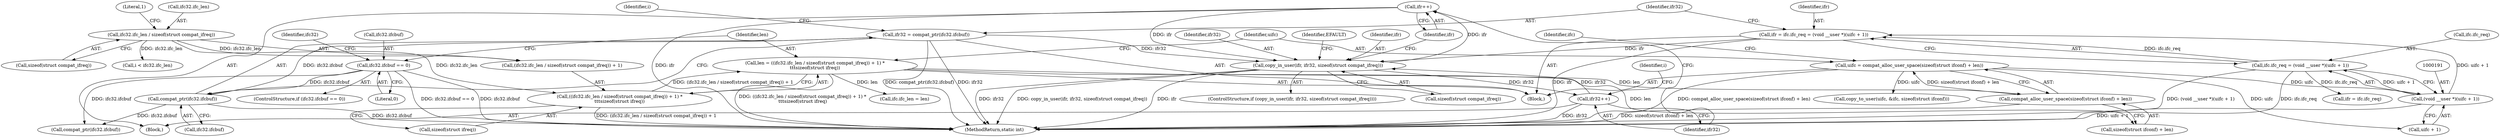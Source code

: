 digraph "0_linux_43da5f2e0d0c69ded3d51907d9552310a6b545e8@pointer" {
"1000224" [label="(Call,ifr++)"];
"1000216" [label="(Call,copy_in_user(ifr, ifr32, sizeof(struct compat_ifreq)))"];
"1000224" [label="(Call,ifr++)"];
"1000184" [label="(Call,ifr = ifc.ifc_req = (void __user *)(uifc + 1))"];
"1000186" [label="(Call,ifc.ifc_req = (void __user *)(uifc + 1))"];
"1000190" [label="(Call,(void __user *)(uifc + 1))"];
"1000172" [label="(Call,uifc = compat_alloc_user_space(sizeof(struct ifconf) + len))"];
"1000174" [label="(Call,compat_alloc_user_space(sizeof(struct ifconf) + len))"];
"1000159" [label="(Call,len = ((ifc32.ifc_len / sizeof(struct compat_ifreq)) + 1) *\n\t\t\tsizeof(struct ifreq))"];
"1000161" [label="(Call,((ifc32.ifc_len / sizeof(struct compat_ifreq)) + 1) *\n\t\t\tsizeof(struct ifreq))"];
"1000163" [label="(Call,ifc32.ifc_len / sizeof(struct compat_ifreq))"];
"1000226" [label="(Call,ifr32++)"];
"1000195" [label="(Call,ifr32 = compat_ptr(ifc32.ifcbuf))"];
"1000197" [label="(Call,compat_ptr(ifc32.ifcbuf))"];
"1000130" [label="(Call,ifc32.ifcbuf == 0)"];
"1000203" [label="(Identifier,i)"];
"1000169" [label="(Literal,1)"];
"1000174" [label="(Call,compat_alloc_user_space(sizeof(struct ifconf) + len))"];
"1000186" [label="(Call,ifc.ifc_req = (void __user *)(uifc + 1))"];
"1000197" [label="(Call,compat_ptr(ifc32.ifcbuf))"];
"1000218" [label="(Identifier,ifr32)"];
"1000173" [label="(Identifier,uifc)"];
"1000167" [label="(Call,sizeof(struct compat_ifreq))"];
"1000205" [label="(Call,i < ifc32.ifc_len)"];
"1000190" [label="(Call,(void __user *)(uifc + 1))"];
"1000258" [label="(Call,ifr = ifc.ifc_req)"];
"1000223" [label="(Identifier,EFAULT)"];
"1000216" [label="(Call,copy_in_user(ifr, ifr32, sizeof(struct compat_ifreq)))"];
"1000219" [label="(Call,sizeof(struct compat_ifreq))"];
"1000130" [label="(Call,ifc32.ifcbuf == 0)"];
"1000134" [label="(Literal,0)"];
"1000157" [label="(Block,)"];
"1000161" [label="(Call,((ifc32.ifc_len / sizeof(struct compat_ifreq)) + 1) *\n\t\t\tsizeof(struct ifreq))"];
"1000225" [label="(Identifier,ifr)"];
"1000359" [label="(MethodReturn,static int)"];
"1000192" [label="(Call,uifc + 1)"];
"1000175" [label="(Call,sizeof(struct ifconf) + len)"];
"1000159" [label="(Call,len = ((ifc32.ifc_len / sizeof(struct compat_ifreq)) + 1) *\n\t\t\tsizeof(struct ifreq))"];
"1000164" [label="(Call,ifc32.ifc_len)"];
"1000162" [label="(Call,(ifc32.ifc_len / sizeof(struct compat_ifreq)) + 1)"];
"1000138" [label="(Identifier,ifc32)"];
"1000185" [label="(Identifier,ifr)"];
"1000172" [label="(Call,uifc = compat_alloc_user_space(sizeof(struct ifconf) + len))"];
"1000131" [label="(Call,ifc32.ifcbuf)"];
"1000215" [label="(ControlStructure,if (copy_in_user(ifr, ifr32, sizeof(struct compat_ifreq))))"];
"1000229" [label="(Call,copy_to_user(uifc, &ifc, sizeof(struct ifconf)))"];
"1000198" [label="(Call,ifc32.ifcbuf)"];
"1000184" [label="(Call,ifr = ifc.ifc_req = (void __user *)(uifc + 1))"];
"1000160" [label="(Identifier,len)"];
"1000129" [label="(ControlStructure,if (ifc32.ifcbuf == 0))"];
"1000265" [label="(Call,compat_ptr(ifc32.ifcbuf))"];
"1000179" [label="(Call,ifc.ifc_len = len)"];
"1000227" [label="(Identifier,ifr32)"];
"1000226" [label="(Call,ifr32++)"];
"1000163" [label="(Call,ifc32.ifc_len / sizeof(struct compat_ifreq))"];
"1000170" [label="(Call,sizeof(struct ifreq))"];
"1000195" [label="(Call,ifr32 = compat_ptr(ifc32.ifcbuf))"];
"1000224" [label="(Call,ifr++)"];
"1000217" [label="(Identifier,ifr)"];
"1000211" [label="(Identifier,i)"];
"1000181" [label="(Identifier,ifc)"];
"1000214" [label="(Block,)"];
"1000187" [label="(Call,ifc.ifc_req)"];
"1000196" [label="(Identifier,ifr32)"];
"1000224" -> "1000214"  [label="AST: "];
"1000224" -> "1000225"  [label="CFG: "];
"1000225" -> "1000224"  [label="AST: "];
"1000227" -> "1000224"  [label="CFG: "];
"1000224" -> "1000359"  [label="DDG: ifr"];
"1000224" -> "1000216"  [label="DDG: ifr"];
"1000216" -> "1000224"  [label="DDG: ifr"];
"1000216" -> "1000215"  [label="AST: "];
"1000216" -> "1000219"  [label="CFG: "];
"1000217" -> "1000216"  [label="AST: "];
"1000218" -> "1000216"  [label="AST: "];
"1000219" -> "1000216"  [label="AST: "];
"1000223" -> "1000216"  [label="CFG: "];
"1000225" -> "1000216"  [label="CFG: "];
"1000216" -> "1000359"  [label="DDG: copy_in_user(ifr, ifr32, sizeof(struct compat_ifreq))"];
"1000216" -> "1000359"  [label="DDG: ifr"];
"1000216" -> "1000359"  [label="DDG: ifr32"];
"1000184" -> "1000216"  [label="DDG: ifr"];
"1000226" -> "1000216"  [label="DDG: ifr32"];
"1000195" -> "1000216"  [label="DDG: ifr32"];
"1000216" -> "1000226"  [label="DDG: ifr32"];
"1000184" -> "1000157"  [label="AST: "];
"1000184" -> "1000186"  [label="CFG: "];
"1000185" -> "1000184"  [label="AST: "];
"1000186" -> "1000184"  [label="AST: "];
"1000196" -> "1000184"  [label="CFG: "];
"1000184" -> "1000359"  [label="DDG: ifr"];
"1000186" -> "1000184"  [label="DDG: ifc.ifc_req"];
"1000190" -> "1000184"  [label="DDG: uifc + 1"];
"1000186" -> "1000190"  [label="CFG: "];
"1000187" -> "1000186"  [label="AST: "];
"1000190" -> "1000186"  [label="AST: "];
"1000186" -> "1000359"  [label="DDG: ifc.ifc_req"];
"1000186" -> "1000359"  [label="DDG: (void __user *)(uifc + 1)"];
"1000190" -> "1000186"  [label="DDG: uifc + 1"];
"1000186" -> "1000258"  [label="DDG: ifc.ifc_req"];
"1000190" -> "1000192"  [label="CFG: "];
"1000191" -> "1000190"  [label="AST: "];
"1000192" -> "1000190"  [label="AST: "];
"1000190" -> "1000359"  [label="DDG: uifc + 1"];
"1000172" -> "1000190"  [label="DDG: uifc"];
"1000172" -> "1000157"  [label="AST: "];
"1000172" -> "1000174"  [label="CFG: "];
"1000173" -> "1000172"  [label="AST: "];
"1000174" -> "1000172"  [label="AST: "];
"1000181" -> "1000172"  [label="CFG: "];
"1000172" -> "1000359"  [label="DDG: compat_alloc_user_space(sizeof(struct ifconf) + len)"];
"1000174" -> "1000172"  [label="DDG: sizeof(struct ifconf) + len"];
"1000172" -> "1000192"  [label="DDG: uifc"];
"1000172" -> "1000229"  [label="DDG: uifc"];
"1000174" -> "1000175"  [label="CFG: "];
"1000175" -> "1000174"  [label="AST: "];
"1000174" -> "1000359"  [label="DDG: sizeof(struct ifconf) + len"];
"1000159" -> "1000174"  [label="DDG: len"];
"1000159" -> "1000157"  [label="AST: "];
"1000159" -> "1000161"  [label="CFG: "];
"1000160" -> "1000159"  [label="AST: "];
"1000161" -> "1000159"  [label="AST: "];
"1000173" -> "1000159"  [label="CFG: "];
"1000159" -> "1000359"  [label="DDG: ((ifc32.ifc_len / sizeof(struct compat_ifreq)) + 1) *\n\t\t\tsizeof(struct ifreq)"];
"1000161" -> "1000159"  [label="DDG: (ifc32.ifc_len / sizeof(struct compat_ifreq)) + 1"];
"1000159" -> "1000175"  [label="DDG: len"];
"1000159" -> "1000179"  [label="DDG: len"];
"1000161" -> "1000170"  [label="CFG: "];
"1000162" -> "1000161"  [label="AST: "];
"1000170" -> "1000161"  [label="AST: "];
"1000161" -> "1000359"  [label="DDG: (ifc32.ifc_len / sizeof(struct compat_ifreq)) + 1"];
"1000163" -> "1000161"  [label="DDG: ifc32.ifc_len"];
"1000163" -> "1000162"  [label="AST: "];
"1000163" -> "1000167"  [label="CFG: "];
"1000164" -> "1000163"  [label="AST: "];
"1000167" -> "1000163"  [label="AST: "];
"1000169" -> "1000163"  [label="CFG: "];
"1000163" -> "1000162"  [label="DDG: ifc32.ifc_len"];
"1000163" -> "1000205"  [label="DDG: ifc32.ifc_len"];
"1000226" -> "1000214"  [label="AST: "];
"1000226" -> "1000227"  [label="CFG: "];
"1000227" -> "1000226"  [label="AST: "];
"1000211" -> "1000226"  [label="CFG: "];
"1000226" -> "1000359"  [label="DDG: ifr32"];
"1000195" -> "1000157"  [label="AST: "];
"1000195" -> "1000197"  [label="CFG: "];
"1000196" -> "1000195"  [label="AST: "];
"1000197" -> "1000195"  [label="AST: "];
"1000203" -> "1000195"  [label="CFG: "];
"1000195" -> "1000359"  [label="DDG: compat_ptr(ifc32.ifcbuf)"];
"1000195" -> "1000359"  [label="DDG: ifr32"];
"1000197" -> "1000195"  [label="DDG: ifc32.ifcbuf"];
"1000197" -> "1000198"  [label="CFG: "];
"1000198" -> "1000197"  [label="AST: "];
"1000197" -> "1000359"  [label="DDG: ifc32.ifcbuf"];
"1000130" -> "1000197"  [label="DDG: ifc32.ifcbuf"];
"1000197" -> "1000265"  [label="DDG: ifc32.ifcbuf"];
"1000130" -> "1000129"  [label="AST: "];
"1000130" -> "1000134"  [label="CFG: "];
"1000131" -> "1000130"  [label="AST: "];
"1000134" -> "1000130"  [label="AST: "];
"1000138" -> "1000130"  [label="CFG: "];
"1000160" -> "1000130"  [label="CFG: "];
"1000130" -> "1000359"  [label="DDG: ifc32.ifcbuf == 0"];
"1000130" -> "1000359"  [label="DDG: ifc32.ifcbuf"];
"1000130" -> "1000265"  [label="DDG: ifc32.ifcbuf"];
}
